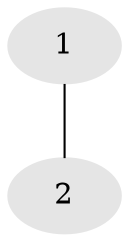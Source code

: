 // Generated by graph-tools (version 1.1) at 2025/46/02/15/25 05:46:28]
// undirected, 2 vertices, 1 edges
graph export_dot {
graph [start="1"]
  node [color=gray90,style=filled];
  1 [super="+5+6+7+8+12"];
  2 [super="+3+9+13+17"];
  1 -- 2;
}
